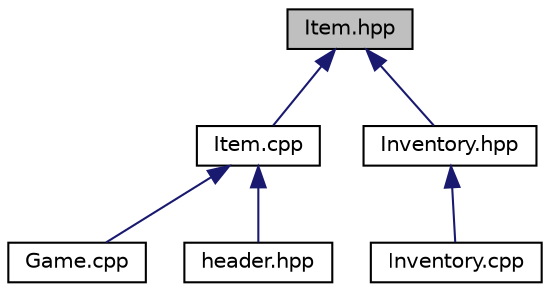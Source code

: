 digraph "Item.hpp"
{
  edge [fontname="Helvetica",fontsize="10",labelfontname="Helvetica",labelfontsize="10"];
  node [fontname="Helvetica",fontsize="10",shape=record];
  Node1 [label="Item.hpp",height=0.2,width=0.4,color="black", fillcolor="grey75", style="filled" fontcolor="black"];
  Node1 -> Node2 [dir="back",color="midnightblue",fontsize="10",style="solid"];
  Node2 [label="Item.cpp",height=0.2,width=0.4,color="black", fillcolor="white", style="filled",URL="$Item_8cpp.html"];
  Node2 -> Node3 [dir="back",color="midnightblue",fontsize="10",style="solid"];
  Node3 [label="Game.cpp",height=0.2,width=0.4,color="black", fillcolor="white", style="filled",URL="$Game_8cpp.html"];
  Node2 -> Node4 [dir="back",color="midnightblue",fontsize="10",style="solid"];
  Node4 [label="header.hpp",height=0.2,width=0.4,color="black", fillcolor="white", style="filled",URL="$header_8hpp.html"];
  Node1 -> Node5 [dir="back",color="midnightblue",fontsize="10",style="solid"];
  Node5 [label="Inventory.hpp",height=0.2,width=0.4,color="black", fillcolor="white", style="filled",URL="$Inventory_8hpp.html"];
  Node5 -> Node6 [dir="back",color="midnightblue",fontsize="10",style="solid"];
  Node6 [label="Inventory.cpp",height=0.2,width=0.4,color="black", fillcolor="white", style="filled",URL="$Inventory_8cpp.html"];
}
